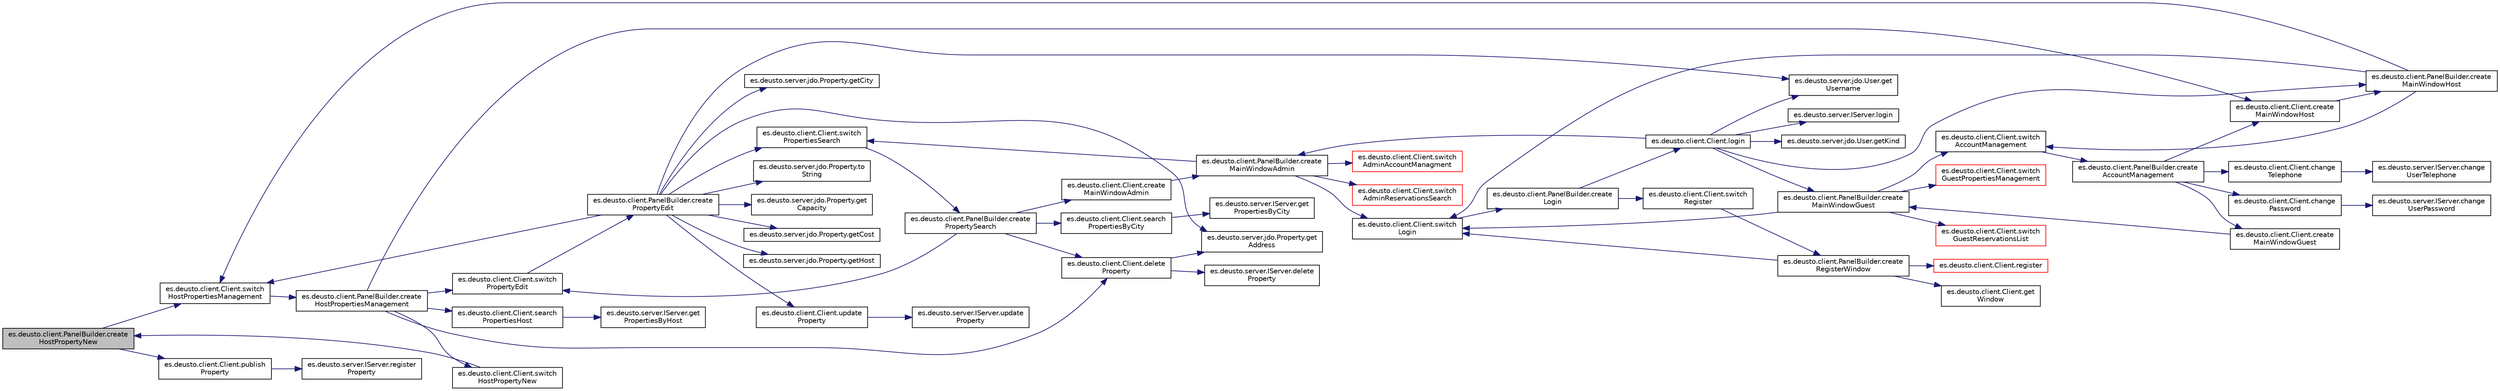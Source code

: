 digraph "es.deusto.client.PanelBuilder.createHostPropertyNew"
{
 // LATEX_PDF_SIZE
  edge [fontname="Helvetica",fontsize="10",labelfontname="Helvetica",labelfontsize="10"];
  node [fontname="Helvetica",fontsize="10",shape=record];
  rankdir="LR";
  Node992 [label="es.deusto.client.PanelBuilder.create\lHostPropertyNew",height=0.2,width=0.4,color="black", fillcolor="grey75", style="filled", fontcolor="black",tooltip=" "];
  Node992 -> Node993 [color="midnightblue",fontsize="10",style="solid",fontname="Helvetica"];
  Node993 [label="es.deusto.client.Client.switch\lHostPropertiesManagement",height=0.2,width=0.4,color="black", fillcolor="white", style="filled",URL="$classes_1_1deusto_1_1client_1_1_client.html#a19e2021b8e93a30af971bfd07c2a8507",tooltip=" "];
  Node993 -> Node994 [color="midnightblue",fontsize="10",style="solid",fontname="Helvetica"];
  Node994 [label="es.deusto.client.PanelBuilder.create\lHostPropertiesManagement",height=0.2,width=0.4,color="black", fillcolor="white", style="filled",URL="$classes_1_1deusto_1_1client_1_1_panel_builder.html#a163a405546ee36aa7ce547c754b17844",tooltip=" "];
  Node994 -> Node995 [color="midnightblue",fontsize="10",style="solid",fontname="Helvetica"];
  Node995 [label="es.deusto.client.Client.search\lPropertiesHost",height=0.2,width=0.4,color="black", fillcolor="white", style="filled",URL="$classes_1_1deusto_1_1client_1_1_client.html#a2aef79610dd4a7267fcd58f2e16e8a7a",tooltip=" "];
  Node995 -> Node996 [color="midnightblue",fontsize="10",style="solid",fontname="Helvetica"];
  Node996 [label="es.deusto.server.IServer.get\lPropertiesByHost",height=0.2,width=0.4,color="black", fillcolor="white", style="filled",URL="$interfacees_1_1deusto_1_1server_1_1_i_server.html#a7030a745989ac1ba7ce2493e6bb69992",tooltip=" "];
  Node994 -> Node997 [color="midnightblue",fontsize="10",style="solid",fontname="Helvetica"];
  Node997 [label="es.deusto.client.Client.delete\lProperty",height=0.2,width=0.4,color="black", fillcolor="white", style="filled",URL="$classes_1_1deusto_1_1client_1_1_client.html#a6173ae3d7f6aa82a2f6b68349677b5e5",tooltip=" "];
  Node997 -> Node998 [color="midnightblue",fontsize="10",style="solid",fontname="Helvetica"];
  Node998 [label="es.deusto.server.IServer.delete\lProperty",height=0.2,width=0.4,color="black", fillcolor="white", style="filled",URL="$interfacees_1_1deusto_1_1server_1_1_i_server.html#a1ce4ff9676e7b397b721e8414f6ca7b7",tooltip=" "];
  Node997 -> Node999 [color="midnightblue",fontsize="10",style="solid",fontname="Helvetica"];
  Node999 [label="es.deusto.server.jdo.Property.get\lAddress",height=0.2,width=0.4,color="black", fillcolor="white", style="filled",URL="$classes_1_1deusto_1_1server_1_1jdo_1_1_property.html#a4a9554abeb32ae08e921626a37957743",tooltip=" "];
  Node994 -> Node1000 [color="midnightblue",fontsize="10",style="solid",fontname="Helvetica"];
  Node1000 [label="es.deusto.client.Client.switch\lPropertyEdit",height=0.2,width=0.4,color="black", fillcolor="white", style="filled",URL="$classes_1_1deusto_1_1client_1_1_client.html#a5dd6469d4428fe705fce4087aa386602",tooltip=" "];
  Node1000 -> Node1001 [color="midnightblue",fontsize="10",style="solid",fontname="Helvetica"];
  Node1001 [label="es.deusto.client.PanelBuilder.create\lPropertyEdit",height=0.2,width=0.4,color="black", fillcolor="white", style="filled",URL="$classes_1_1deusto_1_1client_1_1_panel_builder.html#aeaa0ead483ff83c6a51a96eddaa8795a",tooltip=" "];
  Node1001 -> Node999 [color="midnightblue",fontsize="10",style="solid",fontname="Helvetica"];
  Node1001 -> Node1002 [color="midnightblue",fontsize="10",style="solid",fontname="Helvetica"];
  Node1002 [label="es.deusto.server.jdo.Property.getCity",height=0.2,width=0.4,color="black", fillcolor="white", style="filled",URL="$classes_1_1deusto_1_1server_1_1jdo_1_1_property.html#a3603b6fd2ef63589fa9e27a96f51fa3c",tooltip=" "];
  Node1001 -> Node1003 [color="midnightblue",fontsize="10",style="solid",fontname="Helvetica"];
  Node1003 [label="es.deusto.server.jdo.Property.to\lString",height=0.2,width=0.4,color="black", fillcolor="white", style="filled",URL="$classes_1_1deusto_1_1server_1_1jdo_1_1_property.html#a3d94f84f2fcd52a7c9ab7699f190b045",tooltip=" "];
  Node1001 -> Node1004 [color="midnightblue",fontsize="10",style="solid",fontname="Helvetica"];
  Node1004 [label="es.deusto.server.jdo.Property.get\lCapacity",height=0.2,width=0.4,color="black", fillcolor="white", style="filled",URL="$classes_1_1deusto_1_1server_1_1jdo_1_1_property.html#a274d5fb1241620edfea62925f5563b6b",tooltip=" "];
  Node1001 -> Node1005 [color="midnightblue",fontsize="10",style="solid",fontname="Helvetica"];
  Node1005 [label="es.deusto.server.jdo.Property.getCost",height=0.2,width=0.4,color="black", fillcolor="white", style="filled",URL="$classes_1_1deusto_1_1server_1_1jdo_1_1_property.html#abfcf28d941edd99019b1c192bd97ffce",tooltip=" "];
  Node1001 -> Node1006 [color="midnightblue",fontsize="10",style="solid",fontname="Helvetica"];
  Node1006 [label="es.deusto.client.Client.switch\lPropertiesSearch",height=0.2,width=0.4,color="black", fillcolor="white", style="filled",URL="$classes_1_1deusto_1_1client_1_1_client.html#af87b7fcbe691ef0a31dbc6849a037415",tooltip=" "];
  Node1006 -> Node1007 [color="midnightblue",fontsize="10",style="solid",fontname="Helvetica"];
  Node1007 [label="es.deusto.client.PanelBuilder.create\lPropertySearch",height=0.2,width=0.4,color="black", fillcolor="white", style="filled",URL="$classes_1_1deusto_1_1client_1_1_panel_builder.html#a96fdce41db963997c711d646563c69e0",tooltip=" "];
  Node1007 -> Node1008 [color="midnightblue",fontsize="10",style="solid",fontname="Helvetica"];
  Node1008 [label="es.deusto.client.Client.search\lPropertiesByCity",height=0.2,width=0.4,color="black", fillcolor="white", style="filled",URL="$classes_1_1deusto_1_1client_1_1_client.html#a2d9b5c673ef56bd5662e8dd4a66d9fc6",tooltip=" "];
  Node1008 -> Node1009 [color="midnightblue",fontsize="10",style="solid",fontname="Helvetica"];
  Node1009 [label="es.deusto.server.IServer.get\lPropertiesByCity",height=0.2,width=0.4,color="black", fillcolor="white", style="filled",URL="$interfacees_1_1deusto_1_1server_1_1_i_server.html#a0790432014b61ed1a65b70c8065f3112",tooltip=" "];
  Node1007 -> Node997 [color="midnightblue",fontsize="10",style="solid",fontname="Helvetica"];
  Node1007 -> Node1000 [color="midnightblue",fontsize="10",style="solid",fontname="Helvetica"];
  Node1007 -> Node1010 [color="midnightblue",fontsize="10",style="solid",fontname="Helvetica"];
  Node1010 [label="es.deusto.client.Client.create\lMainWindowAdmin",height=0.2,width=0.4,color="black", fillcolor="white", style="filled",URL="$classes_1_1deusto_1_1client_1_1_client.html#a1628f28a7a5758510ccb6a4d1fa697a9",tooltip=" "];
  Node1010 -> Node1011 [color="midnightblue",fontsize="10",style="solid",fontname="Helvetica"];
  Node1011 [label="es.deusto.client.PanelBuilder.create\lMainWindowAdmin",height=0.2,width=0.4,color="black", fillcolor="white", style="filled",URL="$classes_1_1deusto_1_1client_1_1_panel_builder.html#a32b7942177958f07263535d6d255556b",tooltip=" "];
  Node1011 -> Node1006 [color="midnightblue",fontsize="10",style="solid",fontname="Helvetica"];
  Node1011 -> Node1012 [color="midnightblue",fontsize="10",style="solid",fontname="Helvetica"];
  Node1012 [label="es.deusto.client.Client.switch\lAdminAccountManagment",height=0.2,width=0.4,color="red", fillcolor="white", style="filled",URL="$classes_1_1deusto_1_1client_1_1_client.html#a2f806363c591a46a42ca419df7ce4ef0",tooltip=" "];
  Node1011 -> Node1031 [color="midnightblue",fontsize="10",style="solid",fontname="Helvetica"];
  Node1031 [label="es.deusto.client.Client.switch\lAdminReservationsSearch",height=0.2,width=0.4,color="red", fillcolor="white", style="filled",URL="$classes_1_1deusto_1_1client_1_1_client.html#a64110a92c5026cc2c23c1989d86164fd",tooltip=" "];
  Node1011 -> Node1060 [color="midnightblue",fontsize="10",style="solid",fontname="Helvetica"];
  Node1060 [label="es.deusto.client.Client.switch\lLogin",height=0.2,width=0.4,color="black", fillcolor="white", style="filled",URL="$classes_1_1deusto_1_1client_1_1_client.html#a3649bfd0f4c5465aa12412473082b4a7",tooltip=" "];
  Node1060 -> Node1061 [color="midnightblue",fontsize="10",style="solid",fontname="Helvetica"];
  Node1061 [label="es.deusto.client.PanelBuilder.create\lLogin",height=0.2,width=0.4,color="black", fillcolor="white", style="filled",URL="$classes_1_1deusto_1_1client_1_1_panel_builder.html#a1922794e0ef78f689031499da33f495b",tooltip=" "];
  Node1061 -> Node1062 [color="midnightblue",fontsize="10",style="solid",fontname="Helvetica"];
  Node1062 [label="es.deusto.client.Client.login",height=0.2,width=0.4,color="black", fillcolor="white", style="filled",URL="$classes_1_1deusto_1_1client_1_1_client.html#a5c063d0b51ad320c92aa4d2525d67249",tooltip=" "];
  Node1062 -> Node1063 [color="midnightblue",fontsize="10",style="solid",fontname="Helvetica"];
  Node1063 [label="es.deusto.server.IServer.login",height=0.2,width=0.4,color="black", fillcolor="white", style="filled",URL="$interfacees_1_1deusto_1_1server_1_1_i_server.html#aa89ccd6b34a4dd2bfbd0890b6e5f415b",tooltip=" "];
  Node1062 -> Node1024 [color="midnightblue",fontsize="10",style="solid",fontname="Helvetica"];
  Node1024 [label="es.deusto.server.jdo.User.getKind",height=0.2,width=0.4,color="black", fillcolor="white", style="filled",URL="$classes_1_1deusto_1_1server_1_1jdo_1_1_user.html#a2b769384f6af11b3364933e0843944ed",tooltip=" "];
  Node1062 -> Node1011 [color="midnightblue",fontsize="10",style="solid",fontname="Helvetica"];
  Node1062 -> Node1018 [color="midnightblue",fontsize="10",style="solid",fontname="Helvetica"];
  Node1018 [label="es.deusto.server.jdo.User.get\lUsername",height=0.2,width=0.4,color="black", fillcolor="white", style="filled",URL="$classes_1_1deusto_1_1server_1_1jdo_1_1_user.html#a40c65b004382179a33a463bcbb950dd3",tooltip=" "];
  Node1062 -> Node1059 [color="midnightblue",fontsize="10",style="solid",fontname="Helvetica"];
  Node1059 [label="es.deusto.client.PanelBuilder.create\lMainWindowHost",height=0.2,width=0.4,color="black", fillcolor="white", style="filled",URL="$classes_1_1deusto_1_1client_1_1_panel_builder.html#a0d8f1d6c73010786f5b1765fdc490e4b",tooltip=" "];
  Node1059 -> Node993 [color="midnightblue",fontsize="10",style="solid",fontname="Helvetica"];
  Node1059 -> Node1056 [color="midnightblue",fontsize="10",style="solid",fontname="Helvetica"];
  Node1056 [label="es.deusto.client.Client.switch\lAccountManagement",height=0.2,width=0.4,color="black", fillcolor="white", style="filled",URL="$classes_1_1deusto_1_1client_1_1_client.html#af82d1b484aaaa288d5e6efc2723fa9bd",tooltip=" "];
  Node1056 -> Node1057 [color="midnightblue",fontsize="10",style="solid",fontname="Helvetica"];
  Node1057 [label="es.deusto.client.PanelBuilder.create\lAccountManagement",height=0.2,width=0.4,color="black", fillcolor="white", style="filled",URL="$classes_1_1deusto_1_1client_1_1_panel_builder.html#aa51d5dd53cd9147ffc99d4b9c5c3026d",tooltip=" "];
  Node1057 -> Node1047 [color="midnightblue",fontsize="10",style="solid",fontname="Helvetica"];
  Node1047 [label="es.deusto.client.Client.create\lMainWindowGuest",height=0.2,width=0.4,color="black", fillcolor="white", style="filled",URL="$classes_1_1deusto_1_1client_1_1_client.html#ade35c639554c770d3c2494e98c8ecb5c",tooltip=" "];
  Node1047 -> Node1048 [color="midnightblue",fontsize="10",style="solid",fontname="Helvetica"];
  Node1048 [label="es.deusto.client.PanelBuilder.create\lMainWindowGuest",height=0.2,width=0.4,color="black", fillcolor="white", style="filled",URL="$classes_1_1deusto_1_1client_1_1_panel_builder.html#a8969744356db218b0c7ec2131856433d",tooltip=" "];
  Node1048 -> Node1049 [color="midnightblue",fontsize="10",style="solid",fontname="Helvetica"];
  Node1049 [label="es.deusto.client.Client.switch\lGuestPropertiesManagement",height=0.2,width=0.4,color="red", fillcolor="white", style="filled",URL="$classes_1_1deusto_1_1client_1_1_client.html#afd4978131a2d9f94f8a65f4fc2641235",tooltip=" "];
  Node1048 -> Node1056 [color="midnightblue",fontsize="10",style="solid",fontname="Helvetica"];
  Node1048 -> Node1043 [color="midnightblue",fontsize="10",style="solid",fontname="Helvetica"];
  Node1043 [label="es.deusto.client.Client.switch\lGuestReservationsList",height=0.2,width=0.4,color="red", fillcolor="white", style="filled",URL="$classes_1_1deusto_1_1client_1_1_client.html#abe4b00051f82e6fcf26c236b711cdf15",tooltip=" "];
  Node1048 -> Node1060 [color="midnightblue",fontsize="10",style="solid",fontname="Helvetica"];
  Node1057 -> Node1058 [color="midnightblue",fontsize="10",style="solid",fontname="Helvetica"];
  Node1058 [label="es.deusto.client.Client.create\lMainWindowHost",height=0.2,width=0.4,color="black", fillcolor="white", style="filled",URL="$classes_1_1deusto_1_1client_1_1_client.html#afd0e78bff5570acbd1f8b06893d3a078",tooltip=" "];
  Node1058 -> Node1059 [color="midnightblue",fontsize="10",style="solid",fontname="Helvetica"];
  Node1057 -> Node1068 [color="midnightblue",fontsize="10",style="solid",fontname="Helvetica"];
  Node1068 [label="es.deusto.client.Client.change\lPassword",height=0.2,width=0.4,color="black", fillcolor="white", style="filled",URL="$classes_1_1deusto_1_1client_1_1_client.html#a7740d0de7d7660d4fe79b77e7b8e97a4",tooltip=" "];
  Node1068 -> Node1069 [color="midnightblue",fontsize="10",style="solid",fontname="Helvetica"];
  Node1069 [label="es.deusto.server.IServer.change\lUserPassword",height=0.2,width=0.4,color="black", fillcolor="white", style="filled",URL="$interfacees_1_1deusto_1_1server_1_1_i_server.html#a16bc081b87078110542578ffb7943fe4",tooltip=" "];
  Node1057 -> Node1070 [color="midnightblue",fontsize="10",style="solid",fontname="Helvetica"];
  Node1070 [label="es.deusto.client.Client.change\lTelephone",height=0.2,width=0.4,color="black", fillcolor="white", style="filled",URL="$classes_1_1deusto_1_1client_1_1_client.html#a6b96887d5043449dbb447031ab8c7c78",tooltip=" "];
  Node1070 -> Node1071 [color="midnightblue",fontsize="10",style="solid",fontname="Helvetica"];
  Node1071 [label="es.deusto.server.IServer.change\lUserTelephone",height=0.2,width=0.4,color="black", fillcolor="white", style="filled",URL="$interfacees_1_1deusto_1_1server_1_1_i_server.html#adb55ca52a8379492ff95680e8ac55019",tooltip=" "];
  Node1059 -> Node1060 [color="midnightblue",fontsize="10",style="solid",fontname="Helvetica"];
  Node1062 -> Node1048 [color="midnightblue",fontsize="10",style="solid",fontname="Helvetica"];
  Node1061 -> Node1064 [color="midnightblue",fontsize="10",style="solid",fontname="Helvetica"];
  Node1064 [label="es.deusto.client.Client.switch\lRegister",height=0.2,width=0.4,color="black", fillcolor="white", style="filled",URL="$classes_1_1deusto_1_1client_1_1_client.html#a4d905b598ea8ff38f06e9a12b81dcab2",tooltip=" "];
  Node1064 -> Node1065 [color="midnightblue",fontsize="10",style="solid",fontname="Helvetica"];
  Node1065 [label="es.deusto.client.PanelBuilder.create\lRegisterWindow",height=0.2,width=0.4,color="black", fillcolor="white", style="filled",URL="$classes_1_1deusto_1_1client_1_1_panel_builder.html#abb0748521d51c1dcdcdd548f487ef72b",tooltip=" "];
  Node1065 -> Node1060 [color="midnightblue",fontsize="10",style="solid",fontname="Helvetica"];
  Node1065 -> Node1066 [color="midnightblue",fontsize="10",style="solid",fontname="Helvetica"];
  Node1066 [label="es.deusto.client.Client.register",height=0.2,width=0.4,color="red", fillcolor="white", style="filled",URL="$classes_1_1deusto_1_1client_1_1_client.html#a599907253036c996135e9746eb52720d",tooltip=" "];
  Node1065 -> Node1029 [color="midnightblue",fontsize="10",style="solid",fontname="Helvetica"];
  Node1029 [label="es.deusto.client.Client.get\lWindow",height=0.2,width=0.4,color="black", fillcolor="white", style="filled",URL="$classes_1_1deusto_1_1client_1_1_client.html#aa8a6979cc8ca9cf6cdc84471dca759c7",tooltip=" "];
  Node1001 -> Node993 [color="midnightblue",fontsize="10",style="solid",fontname="Helvetica"];
  Node1001 -> Node1074 [color="midnightblue",fontsize="10",style="solid",fontname="Helvetica"];
  Node1074 [label="es.deusto.server.jdo.Property.getHost",height=0.2,width=0.4,color="black", fillcolor="white", style="filled",URL="$classes_1_1deusto_1_1server_1_1jdo_1_1_property.html#af3138509590c35677327a5f4f698f020",tooltip=" "];
  Node1001 -> Node1018 [color="midnightblue",fontsize="10",style="solid",fontname="Helvetica"];
  Node1001 -> Node1075 [color="midnightblue",fontsize="10",style="solid",fontname="Helvetica"];
  Node1075 [label="es.deusto.client.Client.update\lProperty",height=0.2,width=0.4,color="black", fillcolor="white", style="filled",URL="$classes_1_1deusto_1_1client_1_1_client.html#a3fd3063938cffa56972e1f5a47bed6a3",tooltip=" "];
  Node1075 -> Node1076 [color="midnightblue",fontsize="10",style="solid",fontname="Helvetica"];
  Node1076 [label="es.deusto.server.IServer.update\lProperty",height=0.2,width=0.4,color="black", fillcolor="white", style="filled",URL="$interfacees_1_1deusto_1_1server_1_1_i_server.html#ac7b24a063ff2f4e051960cd18addd693",tooltip=" "];
  Node994 -> Node1077 [color="midnightblue",fontsize="10",style="solid",fontname="Helvetica"];
  Node1077 [label="es.deusto.client.Client.switch\lHostPropertyNew",height=0.2,width=0.4,color="black", fillcolor="white", style="filled",URL="$classes_1_1deusto_1_1client_1_1_client.html#a0796863f65c9c5e8857b3b129802358e",tooltip=" "];
  Node1077 -> Node992 [color="midnightblue",fontsize="10",style="solid",fontname="Helvetica"];
  Node994 -> Node1058 [color="midnightblue",fontsize="10",style="solid",fontname="Helvetica"];
  Node992 -> Node1078 [color="midnightblue",fontsize="10",style="solid",fontname="Helvetica"];
  Node1078 [label="es.deusto.client.Client.publish\lProperty",height=0.2,width=0.4,color="black", fillcolor="white", style="filled",URL="$classes_1_1deusto_1_1client_1_1_client.html#a91e3630a46acad395cdd2bba43a516bb",tooltip=" "];
  Node1078 -> Node1079 [color="midnightblue",fontsize="10",style="solid",fontname="Helvetica"];
  Node1079 [label="es.deusto.server.IServer.register\lProperty",height=0.2,width=0.4,color="black", fillcolor="white", style="filled",URL="$interfacees_1_1deusto_1_1server_1_1_i_server.html#ae39f8a1b58186166d44099a757057b38",tooltip=" "];
}
